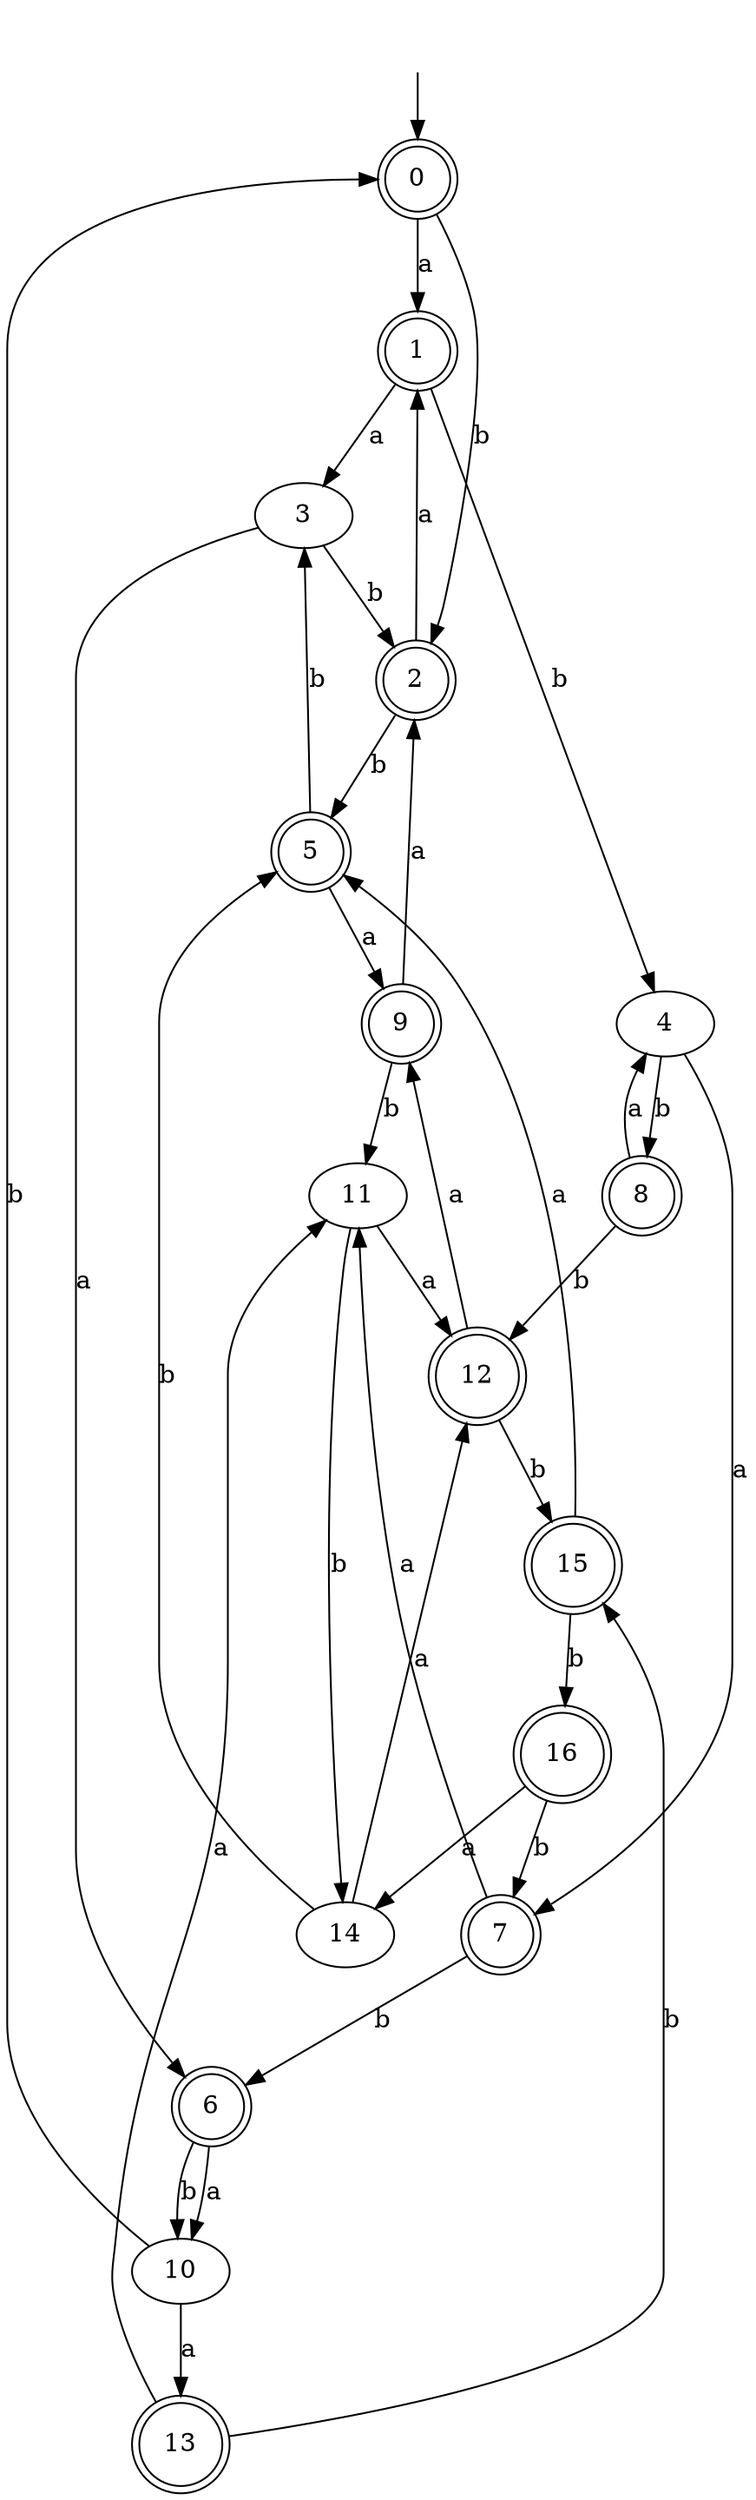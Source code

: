 digraph RandomDFA {
  __start0 [label="", shape=none];
  __start0 -> 0 [label=""];
  0 [shape=circle] [shape=doublecircle]
  0 -> 1 [label="a"]
  0 -> 2 [label="b"]
  1 [shape=doublecircle]
  1 -> 3 [label="a"]
  1 -> 4 [label="b"]
  2 [shape=doublecircle]
  2 -> 1 [label="a"]
  2 -> 5 [label="b"]
  3
  3 -> 6 [label="a"]
  3 -> 2 [label="b"]
  4
  4 -> 7 [label="a"]
  4 -> 8 [label="b"]
  5 [shape=doublecircle]
  5 -> 9 [label="a"]
  5 -> 3 [label="b"]
  6 [shape=doublecircle]
  6 -> 10 [label="a"]
  6 -> 10 [label="b"]
  7 [shape=doublecircle]
  7 -> 11 [label="a"]
  7 -> 6 [label="b"]
  8 [shape=doublecircle]
  8 -> 4 [label="a"]
  8 -> 12 [label="b"]
  9 [shape=doublecircle]
  9 -> 2 [label="a"]
  9 -> 11 [label="b"]
  10
  10 -> 13 [label="a"]
  10 -> 0 [label="b"]
  11
  11 -> 12 [label="a"]
  11 -> 14 [label="b"]
  12 [shape=doublecircle]
  12 -> 9 [label="a"]
  12 -> 15 [label="b"]
  13 [shape=doublecircle]
  13 -> 11 [label="a"]
  13 -> 15 [label="b"]
  14
  14 -> 12 [label="a"]
  14 -> 5 [label="b"]
  15 [shape=doublecircle]
  15 -> 5 [label="a"]
  15 -> 16 [label="b"]
  16 [shape=doublecircle]
  16 -> 14 [label="a"]
  16 -> 7 [label="b"]
}
